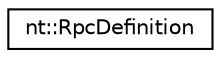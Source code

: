digraph "Graphical Class Hierarchy"
{
  edge [fontname="Helvetica",fontsize="10",labelfontname="Helvetica",labelfontsize="10"];
  node [fontname="Helvetica",fontsize="10",shape=record];
  rankdir="LR";
  Node1 [label="nt::RpcDefinition",height=0.2,width=0.4,color="black", fillcolor="white", style="filled",URL="$structnt_1_1RpcDefinition.html",tooltip="NetworkTables RPC Version 1 Definition. "];
}
